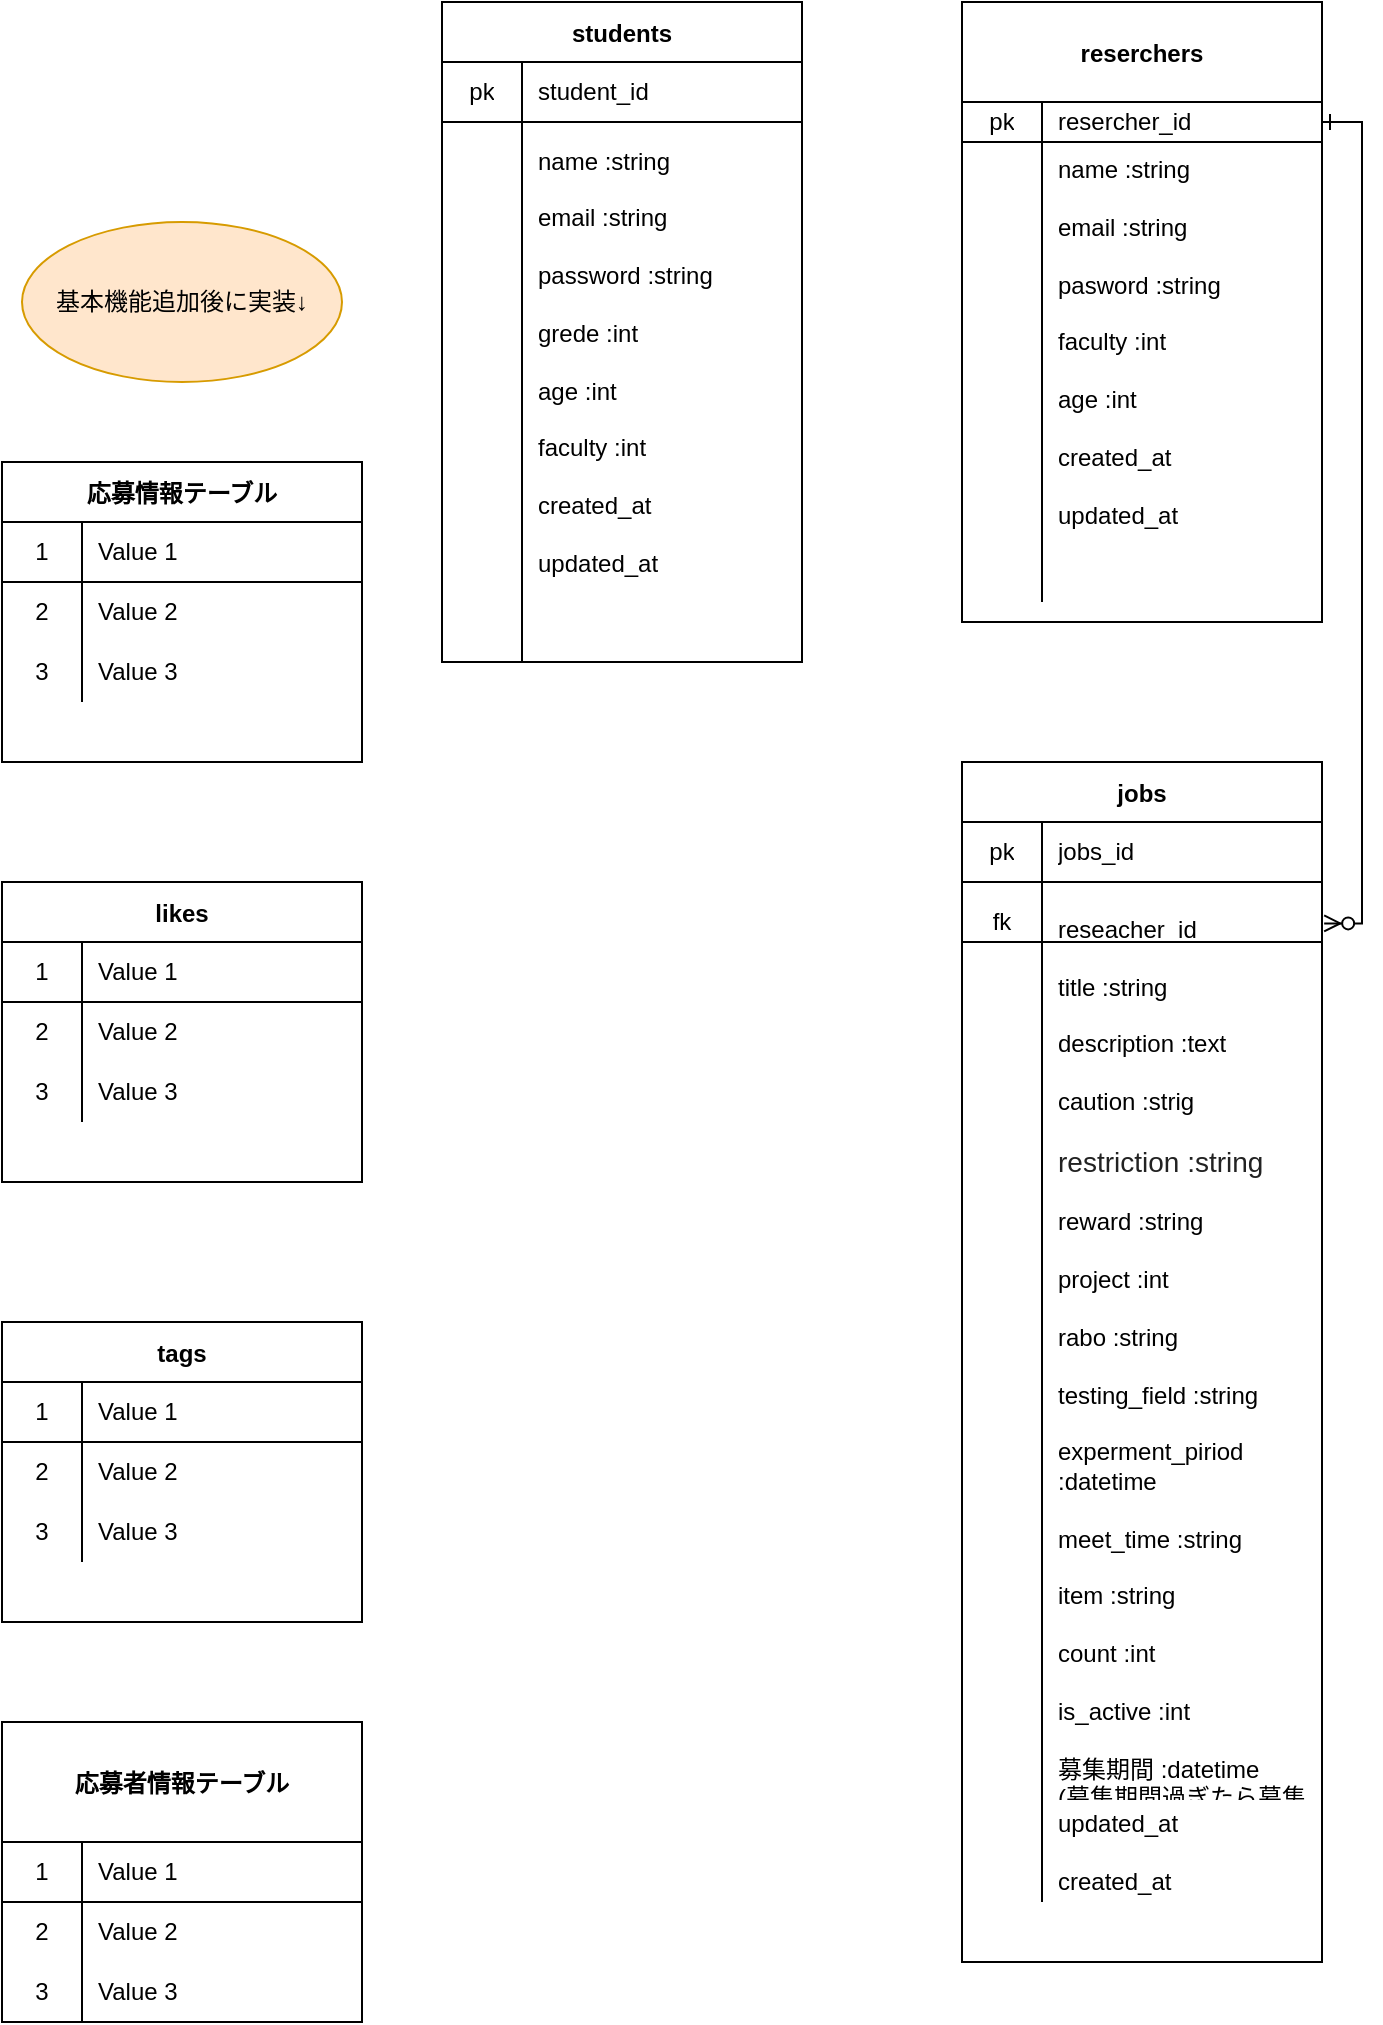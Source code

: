 <mxfile version="15.2.9" type="github">
  <diagram id="j_O6NApABDsRDZ1z-aff" name="Page-1">
    <mxGraphModel dx="2178" dy="877" grid="1" gridSize="10" guides="1" tooltips="1" connect="1" arrows="1" fold="1" page="1" pageScale="1" pageWidth="827" pageHeight="1169" math="0" shadow="0">
      <root>
        <mxCell id="0" />
        <mxCell id="1" parent="0" />
        <mxCell id="E43GTgpT8_VpPOF3MOeO-1" value="reserchers" style="shape=table;startSize=50;container=1;collapsible=0;childLayout=tableLayout;fixedRows=1;rowLines=0;fontStyle=1;align=center;pointerEvents=1;" parent="1" vertex="1">
          <mxGeometry x="10" y="10" width="180" height="310" as="geometry" />
        </mxCell>
        <mxCell id="E43GTgpT8_VpPOF3MOeO-2" value="" style="shape=partialRectangle;html=1;whiteSpace=wrap;collapsible=0;dropTarget=0;pointerEvents=1;fillColor=none;top=0;left=0;bottom=1;right=0;points=[[0,0.5],[1,0.5]];portConstraint=eastwest;" parent="E43GTgpT8_VpPOF3MOeO-1" vertex="1">
          <mxGeometry y="50" width="180" height="20" as="geometry" />
        </mxCell>
        <mxCell id="E43GTgpT8_VpPOF3MOeO-3" value="pk" style="shape=partialRectangle;html=1;whiteSpace=wrap;connectable=0;fillColor=none;top=0;left=0;bottom=0;right=0;overflow=hidden;pointerEvents=1;" parent="E43GTgpT8_VpPOF3MOeO-2" vertex="1">
          <mxGeometry width="40" height="20" as="geometry">
            <mxRectangle width="40" height="20" as="alternateBounds" />
          </mxGeometry>
        </mxCell>
        <mxCell id="E43GTgpT8_VpPOF3MOeO-4" value="resercher_id" style="shape=partialRectangle;html=1;whiteSpace=wrap;connectable=0;fillColor=none;top=0;left=0;bottom=0;right=0;align=left;spacingLeft=6;overflow=hidden;pointerEvents=1;" parent="E43GTgpT8_VpPOF3MOeO-2" vertex="1">
          <mxGeometry x="40" width="140" height="20" as="geometry">
            <mxRectangle width="140" height="20" as="alternateBounds" />
          </mxGeometry>
        </mxCell>
        <mxCell id="E43GTgpT8_VpPOF3MOeO-5" value="" style="shape=partialRectangle;html=1;whiteSpace=wrap;collapsible=0;dropTarget=0;pointerEvents=1;fillColor=none;top=0;left=0;bottom=0;right=0;points=[[0,0.5],[1,0.5]];portConstraint=eastwest;" parent="E43GTgpT8_VpPOF3MOeO-1" vertex="1">
          <mxGeometry y="70" width="180" height="200" as="geometry" />
        </mxCell>
        <mxCell id="E43GTgpT8_VpPOF3MOeO-6" value="" style="shape=partialRectangle;html=1;whiteSpace=wrap;connectable=0;fillColor=none;top=0;left=0;bottom=0;right=0;overflow=hidden;pointerEvents=1;" parent="E43GTgpT8_VpPOF3MOeO-5" vertex="1">
          <mxGeometry width="40" height="200" as="geometry">
            <mxRectangle width="40" height="200" as="alternateBounds" />
          </mxGeometry>
        </mxCell>
        <mxCell id="E43GTgpT8_VpPOF3MOeO-7" value="name :string&lt;br&gt;&lt;br&gt;email :string&lt;br&gt;&lt;br&gt;pasword :string&lt;br&gt;&lt;br&gt;faculty :int&lt;br&gt;&lt;br&gt;age :int&lt;br&gt;&lt;br&gt;created_at&lt;br&gt;&lt;br&gt;updated_at" style="shape=partialRectangle;html=1;whiteSpace=wrap;connectable=0;fillColor=none;top=0;left=0;bottom=0;right=0;align=left;spacingLeft=6;overflow=hidden;pointerEvents=1;" parent="E43GTgpT8_VpPOF3MOeO-5" vertex="1">
          <mxGeometry x="40" width="140" height="200" as="geometry">
            <mxRectangle width="140" height="200" as="alternateBounds" />
          </mxGeometry>
        </mxCell>
        <mxCell id="E43GTgpT8_VpPOF3MOeO-8" value="" style="shape=partialRectangle;html=1;whiteSpace=wrap;collapsible=0;dropTarget=0;pointerEvents=1;fillColor=none;top=0;left=0;bottom=0;right=0;points=[[0,0.5],[1,0.5]];portConstraint=eastwest;" parent="E43GTgpT8_VpPOF3MOeO-1" vertex="1">
          <mxGeometry y="270" width="180" height="30" as="geometry" />
        </mxCell>
        <mxCell id="E43GTgpT8_VpPOF3MOeO-9" value="" style="shape=partialRectangle;html=1;whiteSpace=wrap;connectable=0;fillColor=none;top=0;left=0;bottom=0;right=0;overflow=hidden;pointerEvents=1;" parent="E43GTgpT8_VpPOF3MOeO-8" vertex="1">
          <mxGeometry width="40" height="30" as="geometry">
            <mxRectangle width="40" height="30" as="alternateBounds" />
          </mxGeometry>
        </mxCell>
        <mxCell id="E43GTgpT8_VpPOF3MOeO-10" value="" style="shape=partialRectangle;html=1;whiteSpace=wrap;connectable=0;fillColor=none;top=0;left=0;bottom=0;right=0;align=left;spacingLeft=6;overflow=hidden;pointerEvents=1;" parent="E43GTgpT8_VpPOF3MOeO-8" vertex="1">
          <mxGeometry x="40" width="140" height="30" as="geometry">
            <mxRectangle width="140" height="30" as="alternateBounds" />
          </mxGeometry>
        </mxCell>
        <mxCell id="E43GTgpT8_VpPOF3MOeO-11" value="students" style="shape=table;startSize=30;container=1;collapsible=0;childLayout=tableLayout;fixedRows=1;rowLines=0;fontStyle=1;align=center;pointerEvents=1;" parent="1" vertex="1">
          <mxGeometry x="-250" y="10" width="180" height="330" as="geometry" />
        </mxCell>
        <mxCell id="E43GTgpT8_VpPOF3MOeO-12" value="" style="shape=partialRectangle;html=1;whiteSpace=wrap;collapsible=0;dropTarget=0;pointerEvents=1;fillColor=none;top=0;left=0;bottom=1;right=0;points=[[0,0.5],[1,0.5]];portConstraint=eastwest;" parent="E43GTgpT8_VpPOF3MOeO-11" vertex="1">
          <mxGeometry y="30" width="180" height="30" as="geometry" />
        </mxCell>
        <mxCell id="E43GTgpT8_VpPOF3MOeO-13" value="pk" style="shape=partialRectangle;html=1;whiteSpace=wrap;connectable=0;fillColor=none;top=0;left=0;bottom=0;right=0;overflow=hidden;pointerEvents=1;" parent="E43GTgpT8_VpPOF3MOeO-12" vertex="1">
          <mxGeometry width="40" height="30" as="geometry">
            <mxRectangle width="40" height="30" as="alternateBounds" />
          </mxGeometry>
        </mxCell>
        <mxCell id="E43GTgpT8_VpPOF3MOeO-14" value="student_id" style="shape=partialRectangle;html=1;whiteSpace=wrap;connectable=0;fillColor=none;top=0;left=0;bottom=0;right=0;align=left;spacingLeft=6;overflow=hidden;pointerEvents=1;" parent="E43GTgpT8_VpPOF3MOeO-12" vertex="1">
          <mxGeometry x="40" width="140" height="30" as="geometry">
            <mxRectangle width="140" height="30" as="alternateBounds" />
          </mxGeometry>
        </mxCell>
        <mxCell id="E43GTgpT8_VpPOF3MOeO-15" value="" style="shape=partialRectangle;html=1;whiteSpace=wrap;collapsible=0;dropTarget=0;pointerEvents=1;fillColor=none;top=0;left=0;bottom=0;right=0;points=[[0,0.5],[1,0.5]];portConstraint=eastwest;" parent="E43GTgpT8_VpPOF3MOeO-11" vertex="1">
          <mxGeometry y="60" width="180" height="240" as="geometry" />
        </mxCell>
        <mxCell id="E43GTgpT8_VpPOF3MOeO-16" value="" style="shape=partialRectangle;html=1;whiteSpace=wrap;connectable=0;fillColor=none;top=0;left=0;bottom=0;right=0;overflow=hidden;pointerEvents=1;" parent="E43GTgpT8_VpPOF3MOeO-15" vertex="1">
          <mxGeometry width="40" height="240" as="geometry">
            <mxRectangle width="40" height="240" as="alternateBounds" />
          </mxGeometry>
        </mxCell>
        <mxCell id="E43GTgpT8_VpPOF3MOeO-17" value="name :string&lt;br&gt;&lt;br&gt;email :string&lt;br&gt;&lt;br&gt;password :string&lt;br&gt;&lt;br&gt;grede :int&lt;br&gt;&lt;br&gt;age :int&lt;br&gt;&lt;br&gt;faculty :int&lt;br&gt;&lt;br&gt;created_at&lt;br&gt;&lt;br&gt;updated_at" style="shape=partialRectangle;html=1;whiteSpace=wrap;connectable=0;fillColor=none;top=0;left=0;bottom=0;right=0;align=left;spacingLeft=6;overflow=hidden;pointerEvents=1;" parent="E43GTgpT8_VpPOF3MOeO-15" vertex="1">
          <mxGeometry x="40" width="140" height="240" as="geometry">
            <mxRectangle width="140" height="240" as="alternateBounds" />
          </mxGeometry>
        </mxCell>
        <mxCell id="E43GTgpT8_VpPOF3MOeO-18" value="" style="shape=partialRectangle;html=1;whiteSpace=wrap;collapsible=0;dropTarget=0;pointerEvents=1;fillColor=none;top=0;left=0;bottom=0;right=0;points=[[0,0.5],[1,0.5]];portConstraint=eastwest;" parent="E43GTgpT8_VpPOF3MOeO-11" vertex="1">
          <mxGeometry y="300" width="180" height="30" as="geometry" />
        </mxCell>
        <mxCell id="E43GTgpT8_VpPOF3MOeO-19" value="" style="shape=partialRectangle;html=1;whiteSpace=wrap;connectable=0;fillColor=none;top=0;left=0;bottom=0;right=0;overflow=hidden;pointerEvents=1;" parent="E43GTgpT8_VpPOF3MOeO-18" vertex="1">
          <mxGeometry width="40" height="30" as="geometry">
            <mxRectangle width="40" height="30" as="alternateBounds" />
          </mxGeometry>
        </mxCell>
        <mxCell id="E43GTgpT8_VpPOF3MOeO-20" value="" style="shape=partialRectangle;html=1;whiteSpace=wrap;connectable=0;fillColor=none;top=0;left=0;bottom=0;right=0;align=left;spacingLeft=6;overflow=hidden;pointerEvents=1;" parent="E43GTgpT8_VpPOF3MOeO-18" vertex="1">
          <mxGeometry x="40" width="140" height="30" as="geometry">
            <mxRectangle width="140" height="30" as="alternateBounds" />
          </mxGeometry>
        </mxCell>
        <mxCell id="E43GTgpT8_VpPOF3MOeO-23" value="jobs" style="shape=table;startSize=30;container=1;collapsible=0;childLayout=tableLayout;fixedRows=1;rowLines=0;fontStyle=1;align=center;pointerEvents=1;" parent="1" vertex="1">
          <mxGeometry x="10" y="390" width="180" height="600" as="geometry" />
        </mxCell>
        <mxCell id="E43GTgpT8_VpPOF3MOeO-24" value="" style="shape=partialRectangle;html=1;whiteSpace=wrap;collapsible=0;dropTarget=0;pointerEvents=1;fillColor=none;top=0;left=0;bottom=1;right=0;points=[[0,0.5],[1,0.5]];portConstraint=eastwest;" parent="E43GTgpT8_VpPOF3MOeO-23" vertex="1">
          <mxGeometry y="30" width="180" height="30" as="geometry" />
        </mxCell>
        <mxCell id="E43GTgpT8_VpPOF3MOeO-25" value="pk" style="shape=partialRectangle;html=1;whiteSpace=wrap;connectable=0;fillColor=none;top=0;left=0;bottom=0;right=0;overflow=hidden;pointerEvents=1;" parent="E43GTgpT8_VpPOF3MOeO-24" vertex="1">
          <mxGeometry width="40" height="30" as="geometry">
            <mxRectangle width="40" height="30" as="alternateBounds" />
          </mxGeometry>
        </mxCell>
        <mxCell id="E43GTgpT8_VpPOF3MOeO-26" value="jobs_id" style="shape=partialRectangle;html=1;whiteSpace=wrap;connectable=0;fillColor=none;top=0;left=0;bottom=0;right=0;align=left;spacingLeft=6;overflow=hidden;pointerEvents=1;" parent="E43GTgpT8_VpPOF3MOeO-24" vertex="1">
          <mxGeometry x="40" width="140" height="30" as="geometry">
            <mxRectangle width="140" height="30" as="alternateBounds" />
          </mxGeometry>
        </mxCell>
        <mxCell id="E43GTgpT8_VpPOF3MOeO-27" value="" style="shape=partialRectangle;html=1;whiteSpace=wrap;collapsible=0;dropTarget=0;pointerEvents=1;fillColor=none;top=0;left=0;bottom=0;right=0;points=[[0,0.5],[1,0.5]];portConstraint=eastwest;" parent="E43GTgpT8_VpPOF3MOeO-23" vertex="1">
          <mxGeometry y="60" width="180" height="460" as="geometry" />
        </mxCell>
        <mxCell id="E43GTgpT8_VpPOF3MOeO-28" value="" style="shape=partialRectangle;html=1;whiteSpace=wrap;connectable=0;fillColor=none;top=0;left=0;bottom=0;right=0;overflow=hidden;pointerEvents=1;" parent="E43GTgpT8_VpPOF3MOeO-27" vertex="1">
          <mxGeometry width="40" height="460" as="geometry">
            <mxRectangle width="40" height="460" as="alternateBounds" />
          </mxGeometry>
        </mxCell>
        <mxCell id="E43GTgpT8_VpPOF3MOeO-29" value="&lt;br&gt;reseacher_id&lt;br&gt;&lt;br&gt;title :string&lt;br&gt;&lt;br&gt;description :text&lt;br&gt;&lt;br&gt;caution :strig&lt;br&gt;&lt;br&gt;&lt;span style=&quot;color: rgb(34 , 34 , 34) ; font-family: &amp;#34;arial&amp;#34; , sans-serif ; font-size: 14px ; background-color: rgb(255 , 255 , 255)&quot;&gt;restriction :string&lt;br&gt;&lt;/span&gt;&lt;br&gt;reward :string&lt;br&gt;&lt;br&gt;project :int&lt;br&gt;&lt;br&gt;rabo :string&lt;br&gt;&lt;br&gt;testing_field :string&lt;br&gt;&lt;br&gt;experment_piriod :datetime&lt;br&gt;&lt;br&gt;meet_time :string&lt;br&gt;&lt;br&gt;item :string&lt;br&gt;&lt;br&gt;count :int&lt;br&gt;&lt;br&gt;is_active :int&lt;br&gt;&lt;br&gt;募集期間 :datetime&lt;br&gt;(募集期間過ぎたら募集停止にさせる&lt;br&gt;&lt;br&gt;&amp;nbsp;&lt;br&gt;&lt;br&gt;&lt;br&gt;" style="shape=partialRectangle;html=1;whiteSpace=wrap;connectable=0;fillColor=none;top=0;left=0;bottom=0;right=0;align=left;spacingLeft=6;overflow=hidden;pointerEvents=1;" parent="E43GTgpT8_VpPOF3MOeO-27" vertex="1">
          <mxGeometry x="40" width="140" height="460" as="geometry">
            <mxRectangle width="140" height="460" as="alternateBounds" />
          </mxGeometry>
        </mxCell>
        <mxCell id="E43GTgpT8_VpPOF3MOeO-30" value="" style="shape=partialRectangle;html=1;whiteSpace=wrap;collapsible=0;dropTarget=0;pointerEvents=1;fillColor=none;top=0;left=0;bottom=0;right=0;points=[[0,0.5],[1,0.5]];portConstraint=eastwest;" parent="E43GTgpT8_VpPOF3MOeO-23" vertex="1">
          <mxGeometry y="520" width="180" height="50" as="geometry" />
        </mxCell>
        <mxCell id="E43GTgpT8_VpPOF3MOeO-31" value="" style="shape=partialRectangle;html=1;whiteSpace=wrap;connectable=0;fillColor=none;top=0;left=0;bottom=0;right=0;overflow=hidden;pointerEvents=1;" parent="E43GTgpT8_VpPOF3MOeO-30" vertex="1">
          <mxGeometry width="40" height="50" as="geometry">
            <mxRectangle width="40" height="50" as="alternateBounds" />
          </mxGeometry>
        </mxCell>
        <mxCell id="E43GTgpT8_VpPOF3MOeO-32" value="updated_at&lt;br&gt;&lt;br&gt;created_at" style="shape=partialRectangle;html=1;whiteSpace=wrap;connectable=0;fillColor=none;top=0;left=0;bottom=0;right=0;align=left;spacingLeft=6;overflow=hidden;pointerEvents=1;" parent="E43GTgpT8_VpPOF3MOeO-30" vertex="1">
          <mxGeometry x="40" width="140" height="50" as="geometry">
            <mxRectangle width="140" height="50" as="alternateBounds" />
          </mxGeometry>
        </mxCell>
        <mxCell id="E43GTgpT8_VpPOF3MOeO-33" value="likes" style="shape=table;startSize=30;container=1;collapsible=0;childLayout=tableLayout;fixedRows=1;rowLines=0;fontStyle=1;align=center;pointerEvents=1;" parent="1" vertex="1">
          <mxGeometry x="-470" y="450" width="180" height="150" as="geometry" />
        </mxCell>
        <mxCell id="E43GTgpT8_VpPOF3MOeO-34" value="" style="shape=partialRectangle;html=1;whiteSpace=wrap;collapsible=0;dropTarget=0;pointerEvents=1;fillColor=none;top=0;left=0;bottom=1;right=0;points=[[0,0.5],[1,0.5]];portConstraint=eastwest;" parent="E43GTgpT8_VpPOF3MOeO-33" vertex="1">
          <mxGeometry y="30" width="180" height="30" as="geometry" />
        </mxCell>
        <mxCell id="E43GTgpT8_VpPOF3MOeO-35" value="1" style="shape=partialRectangle;html=1;whiteSpace=wrap;connectable=0;fillColor=none;top=0;left=0;bottom=0;right=0;overflow=hidden;pointerEvents=1;" parent="E43GTgpT8_VpPOF3MOeO-34" vertex="1">
          <mxGeometry width="40" height="30" as="geometry" />
        </mxCell>
        <mxCell id="E43GTgpT8_VpPOF3MOeO-36" value="Value 1" style="shape=partialRectangle;html=1;whiteSpace=wrap;connectable=0;fillColor=none;top=0;left=0;bottom=0;right=0;align=left;spacingLeft=6;overflow=hidden;pointerEvents=1;" parent="E43GTgpT8_VpPOF3MOeO-34" vertex="1">
          <mxGeometry x="40" width="140" height="30" as="geometry" />
        </mxCell>
        <mxCell id="E43GTgpT8_VpPOF3MOeO-37" value="" style="shape=partialRectangle;html=1;whiteSpace=wrap;collapsible=0;dropTarget=0;pointerEvents=1;fillColor=none;top=0;left=0;bottom=0;right=0;points=[[0,0.5],[1,0.5]];portConstraint=eastwest;" parent="E43GTgpT8_VpPOF3MOeO-33" vertex="1">
          <mxGeometry y="60" width="180" height="30" as="geometry" />
        </mxCell>
        <mxCell id="E43GTgpT8_VpPOF3MOeO-38" value="2" style="shape=partialRectangle;html=1;whiteSpace=wrap;connectable=0;fillColor=none;top=0;left=0;bottom=0;right=0;overflow=hidden;pointerEvents=1;" parent="E43GTgpT8_VpPOF3MOeO-37" vertex="1">
          <mxGeometry width="40" height="30" as="geometry" />
        </mxCell>
        <mxCell id="E43GTgpT8_VpPOF3MOeO-39" value="Value 2" style="shape=partialRectangle;html=1;whiteSpace=wrap;connectable=0;fillColor=none;top=0;left=0;bottom=0;right=0;align=left;spacingLeft=6;overflow=hidden;pointerEvents=1;" parent="E43GTgpT8_VpPOF3MOeO-37" vertex="1">
          <mxGeometry x="40" width="140" height="30" as="geometry" />
        </mxCell>
        <mxCell id="E43GTgpT8_VpPOF3MOeO-40" value="" style="shape=partialRectangle;html=1;whiteSpace=wrap;collapsible=0;dropTarget=0;pointerEvents=1;fillColor=none;top=0;left=0;bottom=0;right=0;points=[[0,0.5],[1,0.5]];portConstraint=eastwest;" parent="E43GTgpT8_VpPOF3MOeO-33" vertex="1">
          <mxGeometry y="90" width="180" height="30" as="geometry" />
        </mxCell>
        <mxCell id="E43GTgpT8_VpPOF3MOeO-41" value="3" style="shape=partialRectangle;html=1;whiteSpace=wrap;connectable=0;fillColor=none;top=0;left=0;bottom=0;right=0;overflow=hidden;pointerEvents=1;" parent="E43GTgpT8_VpPOF3MOeO-40" vertex="1">
          <mxGeometry width="40" height="30" as="geometry" />
        </mxCell>
        <mxCell id="E43GTgpT8_VpPOF3MOeO-42" value="Value 3" style="shape=partialRectangle;html=1;whiteSpace=wrap;connectable=0;fillColor=none;top=0;left=0;bottom=0;right=0;align=left;spacingLeft=6;overflow=hidden;pointerEvents=1;" parent="E43GTgpT8_VpPOF3MOeO-40" vertex="1">
          <mxGeometry x="40" width="140" height="30" as="geometry" />
        </mxCell>
        <mxCell id="E43GTgpT8_VpPOF3MOeO-69" value="応募者情報テーブル" style="shape=table;startSize=60;container=1;collapsible=0;childLayout=tableLayout;fixedRows=1;rowLines=0;fontStyle=1;align=center;pointerEvents=1;" parent="1" vertex="1">
          <mxGeometry x="-470" y="870" width="180" height="150" as="geometry" />
        </mxCell>
        <mxCell id="E43GTgpT8_VpPOF3MOeO-70" value="" style="shape=partialRectangle;html=1;whiteSpace=wrap;collapsible=0;dropTarget=0;pointerEvents=1;fillColor=none;top=0;left=0;bottom=1;right=0;points=[[0,0.5],[1,0.5]];portConstraint=eastwest;" parent="E43GTgpT8_VpPOF3MOeO-69" vertex="1">
          <mxGeometry y="60" width="180" height="30" as="geometry" />
        </mxCell>
        <mxCell id="E43GTgpT8_VpPOF3MOeO-71" value="1" style="shape=partialRectangle;html=1;whiteSpace=wrap;connectable=0;fillColor=none;top=0;left=0;bottom=0;right=0;overflow=hidden;pointerEvents=1;" parent="E43GTgpT8_VpPOF3MOeO-70" vertex="1">
          <mxGeometry width="40" height="30" as="geometry">
            <mxRectangle width="40" height="30" as="alternateBounds" />
          </mxGeometry>
        </mxCell>
        <mxCell id="E43GTgpT8_VpPOF3MOeO-72" value="Value 1" style="shape=partialRectangle;html=1;whiteSpace=wrap;connectable=0;fillColor=none;top=0;left=0;bottom=0;right=0;align=left;spacingLeft=6;overflow=hidden;pointerEvents=1;" parent="E43GTgpT8_VpPOF3MOeO-70" vertex="1">
          <mxGeometry x="40" width="140" height="30" as="geometry">
            <mxRectangle width="140" height="30" as="alternateBounds" />
          </mxGeometry>
        </mxCell>
        <mxCell id="E43GTgpT8_VpPOF3MOeO-73" value="" style="shape=partialRectangle;html=1;whiteSpace=wrap;collapsible=0;dropTarget=0;pointerEvents=1;fillColor=none;top=0;left=0;bottom=0;right=0;points=[[0,0.5],[1,0.5]];portConstraint=eastwest;" parent="E43GTgpT8_VpPOF3MOeO-69" vertex="1">
          <mxGeometry y="90" width="180" height="30" as="geometry" />
        </mxCell>
        <mxCell id="E43GTgpT8_VpPOF3MOeO-74" value="2" style="shape=partialRectangle;html=1;whiteSpace=wrap;connectable=0;fillColor=none;top=0;left=0;bottom=0;right=0;overflow=hidden;pointerEvents=1;" parent="E43GTgpT8_VpPOF3MOeO-73" vertex="1">
          <mxGeometry width="40" height="30" as="geometry">
            <mxRectangle width="40" height="30" as="alternateBounds" />
          </mxGeometry>
        </mxCell>
        <mxCell id="E43GTgpT8_VpPOF3MOeO-75" value="Value 2" style="shape=partialRectangle;html=1;whiteSpace=wrap;connectable=0;fillColor=none;top=0;left=0;bottom=0;right=0;align=left;spacingLeft=6;overflow=hidden;pointerEvents=1;" parent="E43GTgpT8_VpPOF3MOeO-73" vertex="1">
          <mxGeometry x="40" width="140" height="30" as="geometry">
            <mxRectangle width="140" height="30" as="alternateBounds" />
          </mxGeometry>
        </mxCell>
        <mxCell id="E43GTgpT8_VpPOF3MOeO-76" value="" style="shape=partialRectangle;html=1;whiteSpace=wrap;collapsible=0;dropTarget=0;pointerEvents=1;fillColor=none;top=0;left=0;bottom=0;right=0;points=[[0,0.5],[1,0.5]];portConstraint=eastwest;" parent="E43GTgpT8_VpPOF3MOeO-69" vertex="1">
          <mxGeometry y="120" width="180" height="30" as="geometry" />
        </mxCell>
        <mxCell id="E43GTgpT8_VpPOF3MOeO-77" value="3" style="shape=partialRectangle;html=1;whiteSpace=wrap;connectable=0;fillColor=none;top=0;left=0;bottom=0;right=0;overflow=hidden;pointerEvents=1;" parent="E43GTgpT8_VpPOF3MOeO-76" vertex="1">
          <mxGeometry width="40" height="30" as="geometry">
            <mxRectangle width="40" height="30" as="alternateBounds" />
          </mxGeometry>
        </mxCell>
        <mxCell id="E43GTgpT8_VpPOF3MOeO-78" value="Value 3" style="shape=partialRectangle;html=1;whiteSpace=wrap;connectable=0;fillColor=none;top=0;left=0;bottom=0;right=0;align=left;spacingLeft=6;overflow=hidden;pointerEvents=1;" parent="E43GTgpT8_VpPOF3MOeO-76" vertex="1">
          <mxGeometry x="40" width="140" height="30" as="geometry">
            <mxRectangle width="140" height="30" as="alternateBounds" />
          </mxGeometry>
        </mxCell>
        <mxCell id="E43GTgpT8_VpPOF3MOeO-79" value="tags" style="shape=table;startSize=30;container=1;collapsible=0;childLayout=tableLayout;fixedRows=1;rowLines=0;fontStyle=1;align=center;pointerEvents=1;" parent="1" vertex="1">
          <mxGeometry x="-470" y="670" width="180" height="150" as="geometry" />
        </mxCell>
        <mxCell id="E43GTgpT8_VpPOF3MOeO-80" value="" style="shape=partialRectangle;html=1;whiteSpace=wrap;collapsible=0;dropTarget=0;pointerEvents=1;fillColor=none;top=0;left=0;bottom=1;right=0;points=[[0,0.5],[1,0.5]];portConstraint=eastwest;" parent="E43GTgpT8_VpPOF3MOeO-79" vertex="1">
          <mxGeometry y="30" width="180" height="30" as="geometry" />
        </mxCell>
        <mxCell id="E43GTgpT8_VpPOF3MOeO-81" value="1" style="shape=partialRectangle;html=1;whiteSpace=wrap;connectable=0;fillColor=none;top=0;left=0;bottom=0;right=0;overflow=hidden;pointerEvents=1;" parent="E43GTgpT8_VpPOF3MOeO-80" vertex="1">
          <mxGeometry width="40" height="30" as="geometry" />
        </mxCell>
        <mxCell id="E43GTgpT8_VpPOF3MOeO-82" value="Value 1" style="shape=partialRectangle;html=1;whiteSpace=wrap;connectable=0;fillColor=none;top=0;left=0;bottom=0;right=0;align=left;spacingLeft=6;overflow=hidden;pointerEvents=1;" parent="E43GTgpT8_VpPOF3MOeO-80" vertex="1">
          <mxGeometry x="40" width="140" height="30" as="geometry" />
        </mxCell>
        <mxCell id="E43GTgpT8_VpPOF3MOeO-83" value="" style="shape=partialRectangle;html=1;whiteSpace=wrap;collapsible=0;dropTarget=0;pointerEvents=1;fillColor=none;top=0;left=0;bottom=0;right=0;points=[[0,0.5],[1,0.5]];portConstraint=eastwest;" parent="E43GTgpT8_VpPOF3MOeO-79" vertex="1">
          <mxGeometry y="60" width="180" height="30" as="geometry" />
        </mxCell>
        <mxCell id="E43GTgpT8_VpPOF3MOeO-84" value="2" style="shape=partialRectangle;html=1;whiteSpace=wrap;connectable=0;fillColor=none;top=0;left=0;bottom=0;right=0;overflow=hidden;pointerEvents=1;" parent="E43GTgpT8_VpPOF3MOeO-83" vertex="1">
          <mxGeometry width="40" height="30" as="geometry" />
        </mxCell>
        <mxCell id="E43GTgpT8_VpPOF3MOeO-85" value="Value 2" style="shape=partialRectangle;html=1;whiteSpace=wrap;connectable=0;fillColor=none;top=0;left=0;bottom=0;right=0;align=left;spacingLeft=6;overflow=hidden;pointerEvents=1;" parent="E43GTgpT8_VpPOF3MOeO-83" vertex="1">
          <mxGeometry x="40" width="140" height="30" as="geometry" />
        </mxCell>
        <mxCell id="E43GTgpT8_VpPOF3MOeO-86" value="" style="shape=partialRectangle;html=1;whiteSpace=wrap;collapsible=0;dropTarget=0;pointerEvents=1;fillColor=none;top=0;left=0;bottom=0;right=0;points=[[0,0.5],[1,0.5]];portConstraint=eastwest;" parent="E43GTgpT8_VpPOF3MOeO-79" vertex="1">
          <mxGeometry y="90" width="180" height="30" as="geometry" />
        </mxCell>
        <mxCell id="E43GTgpT8_VpPOF3MOeO-87" value="3" style="shape=partialRectangle;html=1;whiteSpace=wrap;connectable=0;fillColor=none;top=0;left=0;bottom=0;right=0;overflow=hidden;pointerEvents=1;" parent="E43GTgpT8_VpPOF3MOeO-86" vertex="1">
          <mxGeometry width="40" height="30" as="geometry" />
        </mxCell>
        <mxCell id="E43GTgpT8_VpPOF3MOeO-88" value="Value 3" style="shape=partialRectangle;html=1;whiteSpace=wrap;connectable=0;fillColor=none;top=0;left=0;bottom=0;right=0;align=left;spacingLeft=6;overflow=hidden;pointerEvents=1;" parent="E43GTgpT8_VpPOF3MOeO-86" vertex="1">
          <mxGeometry x="40" width="140" height="30" as="geometry" />
        </mxCell>
        <mxCell id="E43GTgpT8_VpPOF3MOeO-89" value="応募情報テーブル" style="shape=table;startSize=30;container=1;collapsible=0;childLayout=tableLayout;fixedRows=1;rowLines=0;fontStyle=1;align=center;pointerEvents=1;" parent="1" vertex="1">
          <mxGeometry x="-470" y="240" width="180" height="150" as="geometry" />
        </mxCell>
        <mxCell id="E43GTgpT8_VpPOF3MOeO-90" value="" style="shape=partialRectangle;html=1;whiteSpace=wrap;collapsible=0;dropTarget=0;pointerEvents=1;fillColor=none;top=0;left=0;bottom=1;right=0;points=[[0,0.5],[1,0.5]];portConstraint=eastwest;" parent="E43GTgpT8_VpPOF3MOeO-89" vertex="1">
          <mxGeometry y="30" width="180" height="30" as="geometry" />
        </mxCell>
        <mxCell id="E43GTgpT8_VpPOF3MOeO-91" value="1" style="shape=partialRectangle;html=1;whiteSpace=wrap;connectable=0;fillColor=none;top=0;left=0;bottom=0;right=0;overflow=hidden;pointerEvents=1;" parent="E43GTgpT8_VpPOF3MOeO-90" vertex="1">
          <mxGeometry width="40" height="30" as="geometry" />
        </mxCell>
        <mxCell id="E43GTgpT8_VpPOF3MOeO-92" value="Value 1" style="shape=partialRectangle;html=1;whiteSpace=wrap;connectable=0;fillColor=none;top=0;left=0;bottom=0;right=0;align=left;spacingLeft=6;overflow=hidden;pointerEvents=1;" parent="E43GTgpT8_VpPOF3MOeO-90" vertex="1">
          <mxGeometry x="40" width="140" height="30" as="geometry" />
        </mxCell>
        <mxCell id="E43GTgpT8_VpPOF3MOeO-93" value="" style="shape=partialRectangle;html=1;whiteSpace=wrap;collapsible=0;dropTarget=0;pointerEvents=1;fillColor=none;top=0;left=0;bottom=0;right=0;points=[[0,0.5],[1,0.5]];portConstraint=eastwest;" parent="E43GTgpT8_VpPOF3MOeO-89" vertex="1">
          <mxGeometry y="60" width="180" height="30" as="geometry" />
        </mxCell>
        <mxCell id="E43GTgpT8_VpPOF3MOeO-94" value="2" style="shape=partialRectangle;html=1;whiteSpace=wrap;connectable=0;fillColor=none;top=0;left=0;bottom=0;right=0;overflow=hidden;pointerEvents=1;" parent="E43GTgpT8_VpPOF3MOeO-93" vertex="1">
          <mxGeometry width="40" height="30" as="geometry" />
        </mxCell>
        <mxCell id="E43GTgpT8_VpPOF3MOeO-95" value="Value 2" style="shape=partialRectangle;html=1;whiteSpace=wrap;connectable=0;fillColor=none;top=0;left=0;bottom=0;right=0;align=left;spacingLeft=6;overflow=hidden;pointerEvents=1;" parent="E43GTgpT8_VpPOF3MOeO-93" vertex="1">
          <mxGeometry x="40" width="140" height="30" as="geometry" />
        </mxCell>
        <mxCell id="E43GTgpT8_VpPOF3MOeO-96" value="" style="shape=partialRectangle;html=1;whiteSpace=wrap;collapsible=0;dropTarget=0;pointerEvents=1;fillColor=none;top=0;left=0;bottom=0;right=0;points=[[0,0.5],[1,0.5]];portConstraint=eastwest;" parent="E43GTgpT8_VpPOF3MOeO-89" vertex="1">
          <mxGeometry y="90" width="180" height="30" as="geometry" />
        </mxCell>
        <mxCell id="E43GTgpT8_VpPOF3MOeO-97" value="3" style="shape=partialRectangle;html=1;whiteSpace=wrap;connectable=0;fillColor=none;top=0;left=0;bottom=0;right=0;overflow=hidden;pointerEvents=1;" parent="E43GTgpT8_VpPOF3MOeO-96" vertex="1">
          <mxGeometry width="40" height="30" as="geometry" />
        </mxCell>
        <mxCell id="E43GTgpT8_VpPOF3MOeO-98" value="Value 3" style="shape=partialRectangle;html=1;whiteSpace=wrap;connectable=0;fillColor=none;top=0;left=0;bottom=0;right=0;align=left;spacingLeft=6;overflow=hidden;pointerEvents=1;" parent="E43GTgpT8_VpPOF3MOeO-96" vertex="1">
          <mxGeometry x="40" width="140" height="30" as="geometry" />
        </mxCell>
        <mxCell id="E43GTgpT8_VpPOF3MOeO-99" value="fk" style="text;html=1;strokeColor=none;fillColor=none;align=center;verticalAlign=middle;whiteSpace=wrap;rounded=0;" parent="1" vertex="1">
          <mxGeometry x="10" y="460" width="40" height="20" as="geometry" />
        </mxCell>
        <mxCell id="E43GTgpT8_VpPOF3MOeO-102" value="" style="endArrow=none;html=1;" parent="1" edge="1">
          <mxGeometry width="50" height="50" relative="1" as="geometry">
            <mxPoint x="10" y="480" as="sourcePoint" />
            <mxPoint x="190" y="480" as="targetPoint" />
          </mxGeometry>
        </mxCell>
        <mxCell id="E43GTgpT8_VpPOF3MOeO-108" style="edgeStyle=orthogonalEdgeStyle;rounded=0;orthogonalLoop=1;jettySize=auto;html=1;exitX=1;exitY=0.5;exitDx=0;exitDy=0;entryX=1.006;entryY=0.045;entryDx=0;entryDy=0;entryPerimeter=0;endArrow=ERzeroToMany;endFill=1;startArrow=ERone;startFill=0;" parent="1" source="E43GTgpT8_VpPOF3MOeO-2" target="E43GTgpT8_VpPOF3MOeO-27" edge="1">
          <mxGeometry relative="1" as="geometry" />
        </mxCell>
        <mxCell id="ATE8ZknLRjWbhnegSZX5-18" value="基本機能追加後に実装↓" style="ellipse;whiteSpace=wrap;html=1;fillColor=#ffe6cc;strokeColor=#d79b00;" vertex="1" parent="1">
          <mxGeometry x="-460" y="120" width="160" height="80" as="geometry" />
        </mxCell>
      </root>
    </mxGraphModel>
  </diagram>
</mxfile>
